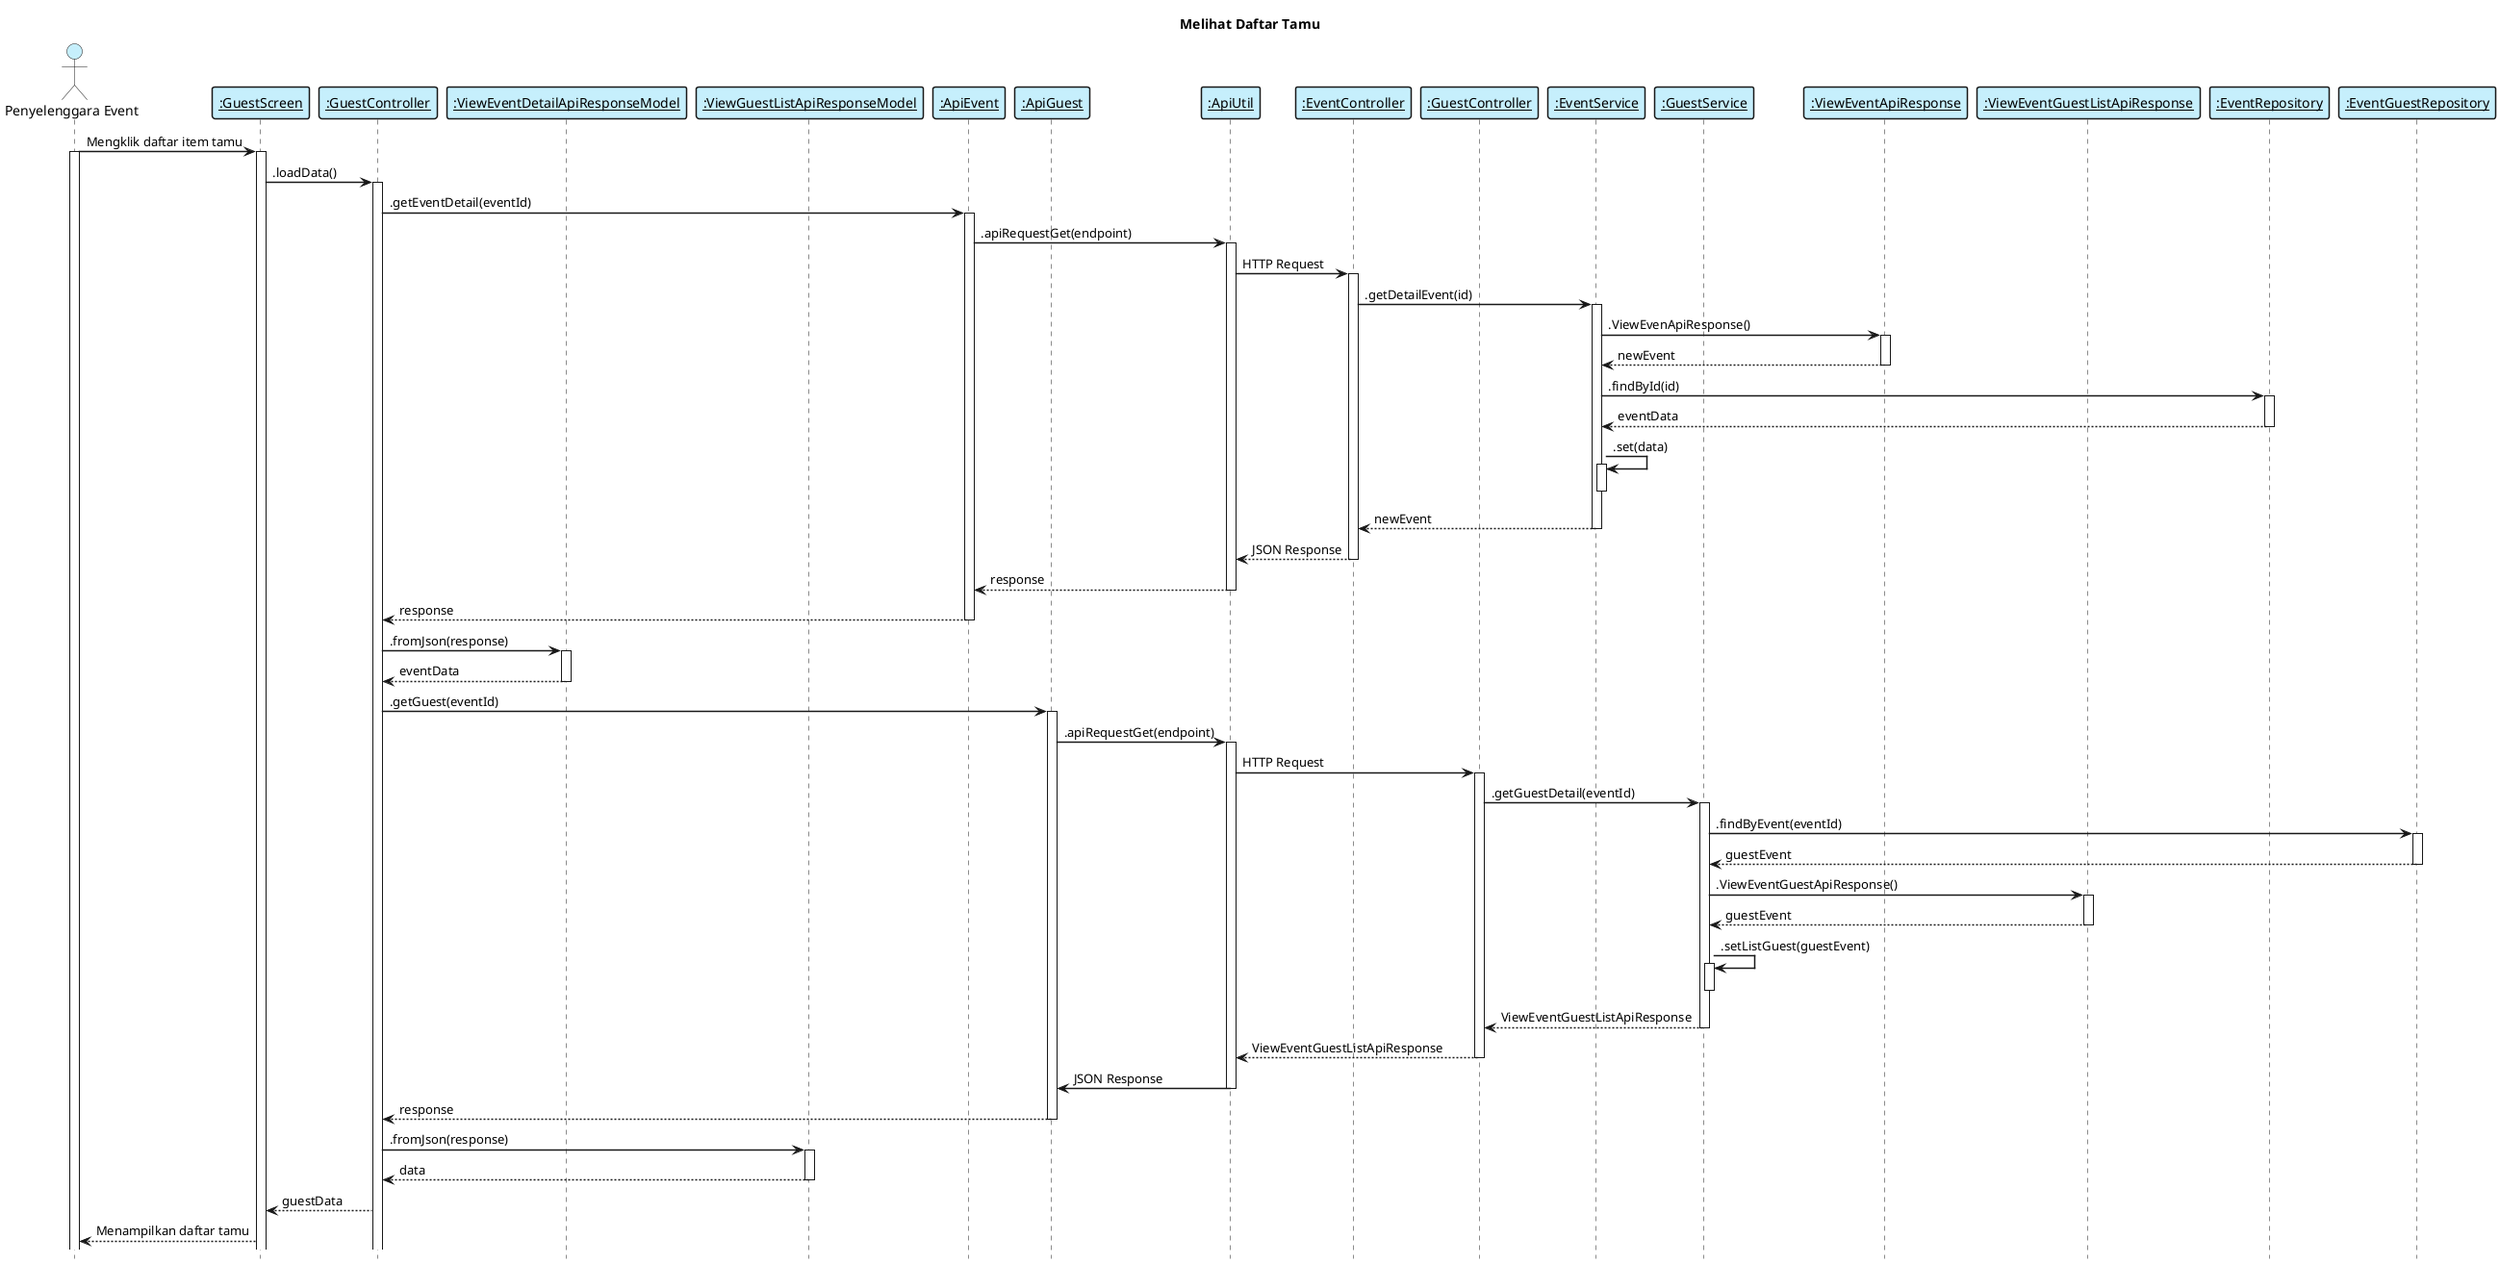 @startuml "melihat daftar tamu"

    title "Melihat Daftar Tamu"
    hide footbox
    skinparam  shadowing false

    skinparam sequence {    
        ArrowThickness 1.5
        ActorFontName Century Gothic
        ActorBackgroundColor  #C6EFFC
        ArrowFontName Century Gothic
        ParticipantBorderThickness 1.5
        ParticipantBackgroundColor #C6EFFC
    }

    actor "Penyelenggara Event" as eo
    participant "__:GuestScreen__" as viewGuest
    participant "__:GuestController__" as controllerGuest
    participant "__:ViewEventDetailApiResponseModel__" as modelResponse
    participant "__:ViewGuestListApiResponseModel__" as modelGuestReponseClient
    participant "__:ApiEvent__" as apiEvent
    participant "__:ApiGuest__" as apiGuest
    participant "__:ApiUtil__" as apiUtil
    participant "__:EventController__" as controllerEventBackend
    participant "__:GuestController__" as controllerGuestBackend
    participant "__:EventService__" as serviceEvent 
    participant "__:GuestService__" as serviceGuest
    participant "__:ViewEventApiResponse__" as modelApiResponse
    participant "__:ViewEventGuestListApiResponse__" as modelGuestResponse
    participant "__:EventRepository__" as repositoryEvent
    participant "__:EventGuestRepository__" as repositoryGuest

    eo -> viewGuest: Mengklik daftar item tamu
    activate eo
    activate viewGuest

    viewGuest -> controllerGuest: .loadData()
    activate controllerGuest

    controllerGuest -> apiEvent: .getEventDetail(eventId)
    activate apiEvent

    apiEvent -> apiUtil: .apiRequestGet(endpoint)
    activate apiUtil

    apiUtil -> controllerEventBackend: HTTP Request
    activate controllerEventBackend

    controllerEventBackend -> serviceEvent: .getDetailEvent(id)
    activate serviceEvent 

    serviceEvent -> modelApiResponse: .ViewEvenApiResponse()
    activate modelApiResponse
    modelApiResponse --> serviceEvent: newEvent
    deactivate modelApiResponse

    serviceEvent -> repositoryEvent: .findById(id)
    activate repositoryEvent
    repositoryEvent --> serviceEvent: eventData
    deactivate repositoryEvent

    serviceEvent -> serviceEvent: .set(data)
    activate serviceEvent
    deactivate serviceEvent 

    serviceEvent --> controllerEventBackend: newEvent
    deactivate serviceEvent

    controllerEventBackend --> apiUtil: JSON Response
    deactivate controllerEventBackend

    apiUtil --> apiEvent: response
    deactivate apiUtil

    apiEvent --> controllerGuest: response
    deactivate apiEvent

    controllerGuest -> modelResponse: .fromJson(response)
    activate modelResponse
    modelResponse --> controllerGuest: eventData
    deactivate modelResponse

    controllerGuest -> apiGuest: .getGuest(eventId)
    activate apiGuest

    apiGuest -> apiUtil: .apiRequestGet(endpoint)
    activate apiUtil

    apiUtil -> controllerGuestBackend: HTTP Request
    activate controllerGuestBackend

    controllerGuestBackend -> serviceGuest: .getGuestDetail(eventId)
    activate serviceGuest

    serviceGuest -> repositoryGuest: .findByEvent(eventId)
    activate repositoryGuest
    repositoryGuest --> serviceGuest: guestEvent
    deactivate 

    serviceGuest -> modelGuestResponse: .ViewEventGuestApiResponse()
    activate modelGuestResponse
    modelGuestResponse --> serviceGuest: guestEvent
    deactivate 

    serviceGuest -> serviceGuest: .setListGuest(guestEvent)
    activate serviceGuest
    deactivate 

    serviceGuest --> controllerGuestBackend: ViewEventGuestListApiResponse
    deactivate serviceGuest

    controllerGuestBackend --> apiUtil: ViewEventGuestListApiResponse
    deactivate controllerGuestBackend

    apiUtil -> apiGuest: JSON Response
    deactivate apiUtil

    apiGuest --> controllerGuest: response
    deactivate apiGuest

    controllerGuest -> modelGuestReponseClient: .fromJson(response)
    activate modelGuestReponseClient
    modelGuestReponseClient --> controllerGuest: data
    deactivate 

    controllerGuest --> viewGuest: guestData

    viewGuest --> eo: Menampilkan daftar tamu


@enduml 